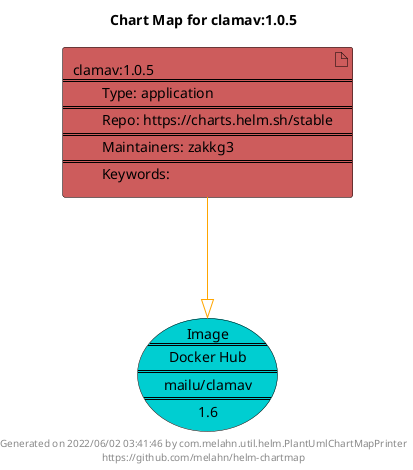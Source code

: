 @startuml
skinparam linetype ortho
skinparam backgroundColor white
skinparam usecaseBorderColor black
skinparam usecaseArrowColor LightSlateGray
skinparam artifactBorderColor black
skinparam artifactArrowColor LightSlateGray

title Chart Map for clamav:1.0.5

'There is one referenced Helm Chart
artifact "clamav:1.0.5\n====\n\tType: application\n====\n\tRepo: https://charts.helm.sh/stable\n====\n\tMaintainers: zakkg3\n====\n\tKeywords: " as clamav_1_0_5 #IndianRed

'There is one referenced Docker Image
usecase "Image\n====\nDocker Hub\n====\nmailu/clamav\n====\n1.6" as mailu_clamav_1_6 #DarkTurquoise

'Chart Dependencies
clamav_1_0_5--[#orange]-|>mailu_clamav_1_6

center footer Generated on 2022/06/02 03:41:46 by com.melahn.util.helm.PlantUmlChartMapPrinter\nhttps://github.com/melahn/helm-chartmap
@enduml
